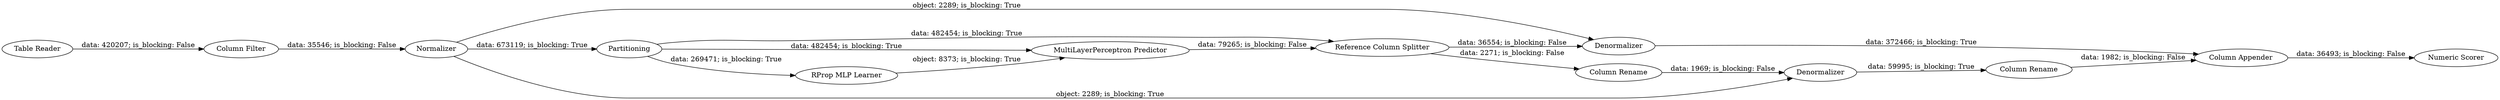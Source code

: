 digraph {
	"5498864196499839546_21" [label="Table Reader"]
	"5498864196499839546_27" [label="Reference Column Splitter"]
	"5498864196499839546_22" [label=Partitioning]
	"5498864196499839546_28" [label=Denormalizer]
	"5498864196499839546_24" [label="RProp MLP Learner"]
	"5498864196499839546_33" [label="Numeric Scorer"]
	"5498864196499839546_25" [label="MultiLayerPerceptron Predictor"]
	"5498864196499839546_30" [label="Column Rename"]
	"5498864196499839546_29" [label=Denormalizer]
	"5498864196499839546_32" [label="Column Appender"]
	"5498864196499839546_23" [label="Column Filter"]
	"5498864196499839546_26" [label=Normalizer]
	"5498864196499839546_31" [label="Column Rename"]
	"5498864196499839546_28" -> "5498864196499839546_32" [label="data: 372466; is_blocking: True"]
	"5498864196499839546_26" -> "5498864196499839546_28" [label="object: 2289; is_blocking: True"]
	"5498864196499839546_22" -> "5498864196499839546_24" [label="data: 269471; is_blocking: True"]
	"5498864196499839546_23" -> "5498864196499839546_26" [label="data: 35546; is_blocking: False"]
	"5498864196499839546_21" -> "5498864196499839546_23" [label="data: 420207; is_blocking: False"]
	"5498864196499839546_26" -> "5498864196499839546_22" [label="data: 673119; is_blocking: True"]
	"5498864196499839546_27" -> "5498864196499839546_30" [label="data: 2271; is_blocking: False"]
	"5498864196499839546_26" -> "5498864196499839546_29" [label="object: 2289; is_blocking: True"]
	"5498864196499839546_22" -> "5498864196499839546_25" [label="data: 482454; is_blocking: True"]
	"5498864196499839546_32" -> "5498864196499839546_33" [label="data: 36493; is_blocking: False"]
	"5498864196499839546_31" -> "5498864196499839546_32" [label="data: 1982; is_blocking: False"]
	"5498864196499839546_22" -> "5498864196499839546_27" [label="data: 482454; is_blocking: True"]
	"5498864196499839546_29" -> "5498864196499839546_31" [label="data: 59995; is_blocking: True"]
	"5498864196499839546_30" -> "5498864196499839546_29" [label="data: 1969; is_blocking: False"]
	"5498864196499839546_24" -> "5498864196499839546_25" [label="object: 8373; is_blocking: True"]
	"5498864196499839546_25" -> "5498864196499839546_27" [label="data: 79265; is_blocking: False"]
	"5498864196499839546_27" -> "5498864196499839546_28" [label="data: 36554; is_blocking: False"]
	rankdir=LR
}
